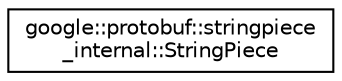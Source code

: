 digraph "类继承关系图"
{
 // LATEX_PDF_SIZE
  edge [fontname="Helvetica",fontsize="10",labelfontname="Helvetica",labelfontsize="10"];
  node [fontname="Helvetica",fontsize="10",shape=record];
  rankdir="LR";
  Node0 [label="google::protobuf::stringpiece\l_internal::StringPiece",height=0.2,width=0.4,color="black", fillcolor="white", style="filled",URL="$classgoogle_1_1protobuf_1_1stringpiece__internal_1_1StringPiece.html",tooltip=" "];
}
